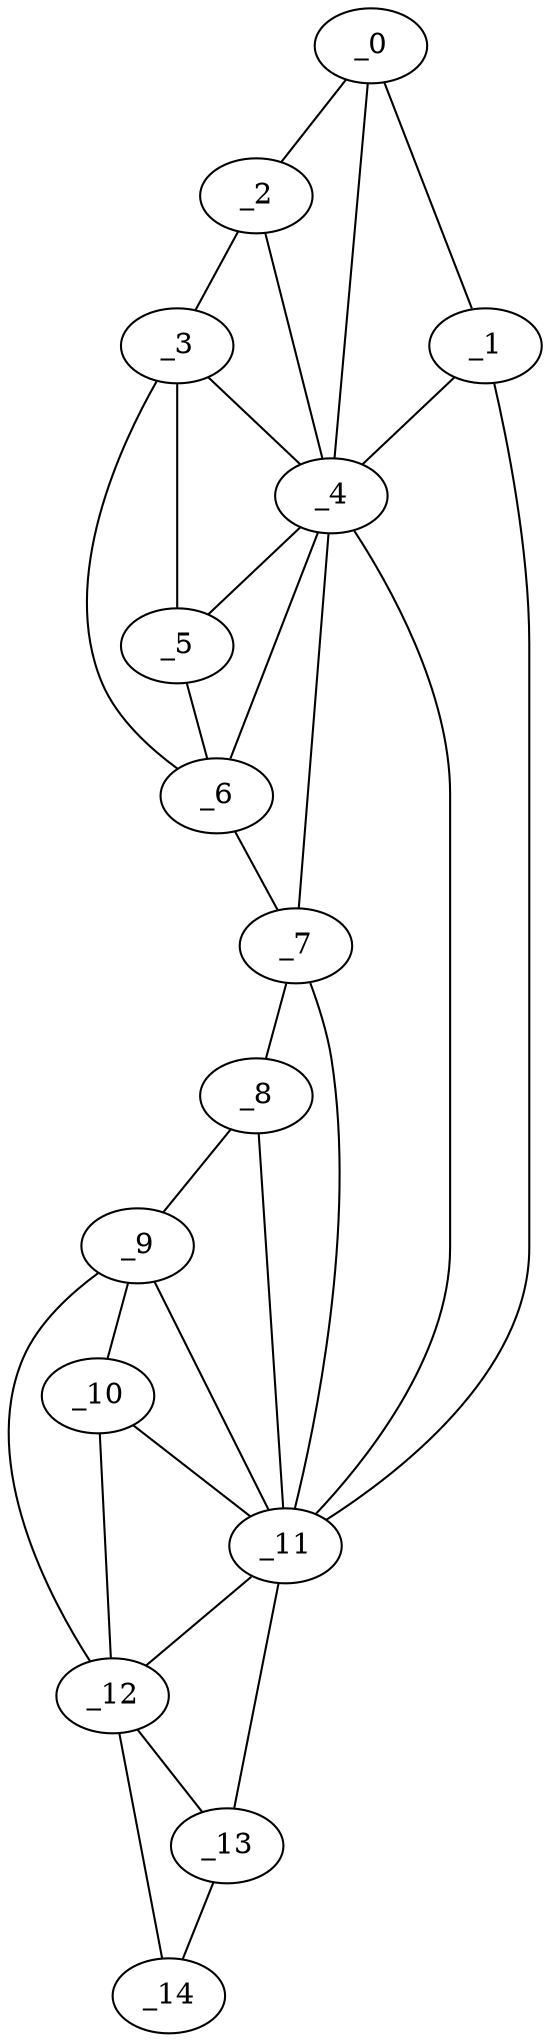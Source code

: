 graph "obj25__290.gxl" {
	_0	 [x=4,
		y=25];
	_1	 [x=5,
		y=32];
	_0 -- _1	 [valence=1];
	_2	 [x=6,
		y=20];
	_0 -- _2	 [valence=1];
	_4	 [x=14,
		y=32];
	_0 -- _4	 [valence=2];
	_1 -- _4	 [valence=2];
	_11	 [x=110,
		y=38];
	_1 -- _11	 [valence=1];
	_3	 [x=12,
		y=15];
	_2 -- _3	 [valence=1];
	_2 -- _4	 [valence=2];
	_3 -- _4	 [valence=2];
	_5	 [x=16,
		y=14];
	_3 -- _5	 [valence=1];
	_6	 [x=26,
		y=11];
	_3 -- _6	 [valence=1];
	_4 -- _5	 [valence=2];
	_4 -- _6	 [valence=1];
	_7	 [x=30,
		y=10];
	_4 -- _7	 [valence=2];
	_4 -- _11	 [valence=1];
	_5 -- _6	 [valence=2];
	_6 -- _7	 [valence=1];
	_8	 [x=100,
		y=10];
	_7 -- _8	 [valence=1];
	_7 -- _11	 [valence=2];
	_9	 [x=105,
		y=11];
	_8 -- _9	 [valence=1];
	_8 -- _11	 [valence=1];
	_10	 [x=108,
		y=12];
	_9 -- _10	 [valence=1];
	_9 -- _11	 [valence=2];
	_12	 [x=115,
		y=14];
	_9 -- _12	 [valence=1];
	_10 -- _11	 [valence=2];
	_10 -- _12	 [valence=2];
	_11 -- _12	 [valence=2];
	_13	 [x=124,
		y=31];
	_11 -- _13	 [valence=1];
	_12 -- _13	 [valence=2];
	_14	 [x=126,
		y=21];
	_12 -- _14	 [valence=1];
	_13 -- _14	 [valence=1];
}
